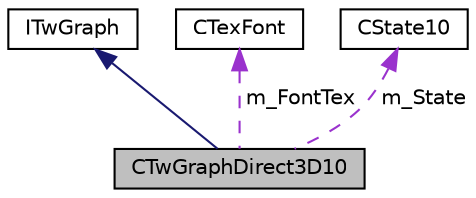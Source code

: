 digraph "CTwGraphDirect3D10"
{
  edge [fontname="Helvetica",fontsize="10",labelfontname="Helvetica",labelfontsize="10"];
  node [fontname="Helvetica",fontsize="10",shape=record];
  Node1 [label="CTwGraphDirect3D10",height=0.2,width=0.4,color="black", fillcolor="grey75", style="filled", fontcolor="black"];
  Node2 -> Node1 [dir="back",color="midnightblue",fontsize="10",style="solid",fontname="Helvetica"];
  Node2 [label="ITwGraph",height=0.2,width=0.4,color="black", fillcolor="white", style="filled",URL="$class_i_tw_graph.html"];
  Node3 -> Node1 [dir="back",color="darkorchid3",fontsize="10",style="dashed",label=" m_FontTex" ,fontname="Helvetica"];
  Node3 [label="CTexFont",height=0.2,width=0.4,color="black", fillcolor="white", style="filled",URL="$struct_c_tex_font.html"];
  Node4 -> Node1 [dir="back",color="darkorchid3",fontsize="10",style="dashed",label=" m_State" ,fontname="Helvetica"];
  Node4 [label="CState10",height=0.2,width=0.4,color="black", fillcolor="white", style="filled",URL="$struct_c_state10.html"];
}
